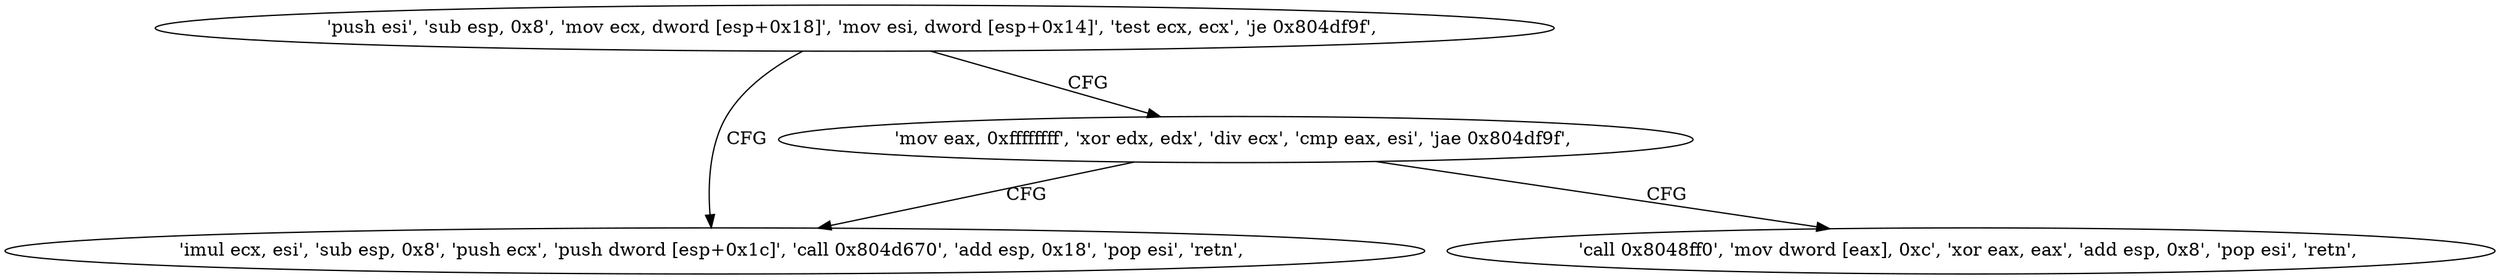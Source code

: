 digraph "func" {
"134537072" [label = "'push esi', 'sub esp, 0x8', 'mov ecx, dword [esp+0x18]', 'mov esi, dword [esp+0x14]', 'test ecx, ecx', 'je 0x804df9f', " ]
"134537119" [label = "'imul ecx, esi', 'sub esp, 0x8', 'push ecx', 'push dword [esp+0x1c]', 'call 0x804d670', 'add esp, 0x18', 'pop esi', 'retn', " ]
"134537088" [label = "'mov eax, 0xffffffff', 'xor edx, edx', 'div ecx', 'cmp eax, esi', 'jae 0x804df9f', " ]
"134537101" [label = "'call 0x8048ff0', 'mov dword [eax], 0xc', 'xor eax, eax', 'add esp, 0x8', 'pop esi', 'retn', " ]
"134537072" -> "134537119" [ label = "CFG" ]
"134537072" -> "134537088" [ label = "CFG" ]
"134537088" -> "134537119" [ label = "CFG" ]
"134537088" -> "134537101" [ label = "CFG" ]
}
